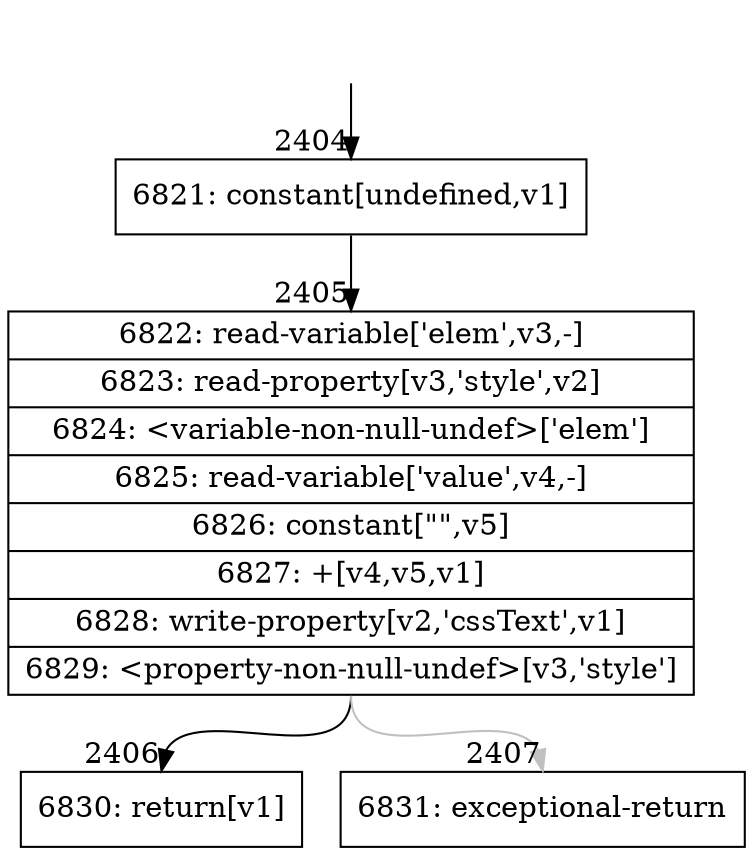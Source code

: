 digraph {
rankdir="TD"
BB_entry164[shape=none,label=""];
BB_entry164 -> BB2404 [tailport=s, headport=n, headlabel="    2404"]
BB2404 [shape=record label="{6821: constant[undefined,v1]}" ] 
BB2404 -> BB2405 [tailport=s, headport=n, headlabel="      2405"]
BB2405 [shape=record label="{6822: read-variable['elem',v3,-]|6823: read-property[v3,'style',v2]|6824: \<variable-non-null-undef\>['elem']|6825: read-variable['value',v4,-]|6826: constant[\"\",v5]|6827: +[v4,v5,v1]|6828: write-property[v2,'cssText',v1]|6829: \<property-non-null-undef\>[v3,'style']}" ] 
BB2405 -> BB2406 [tailport=s, headport=n, headlabel="      2406"]
BB2405 -> BB2407 [tailport=s, headport=n, color=gray, headlabel="      2407"]
BB2406 [shape=record label="{6830: return[v1]}" ] 
BB2407 [shape=record label="{6831: exceptional-return}" ] 
}
